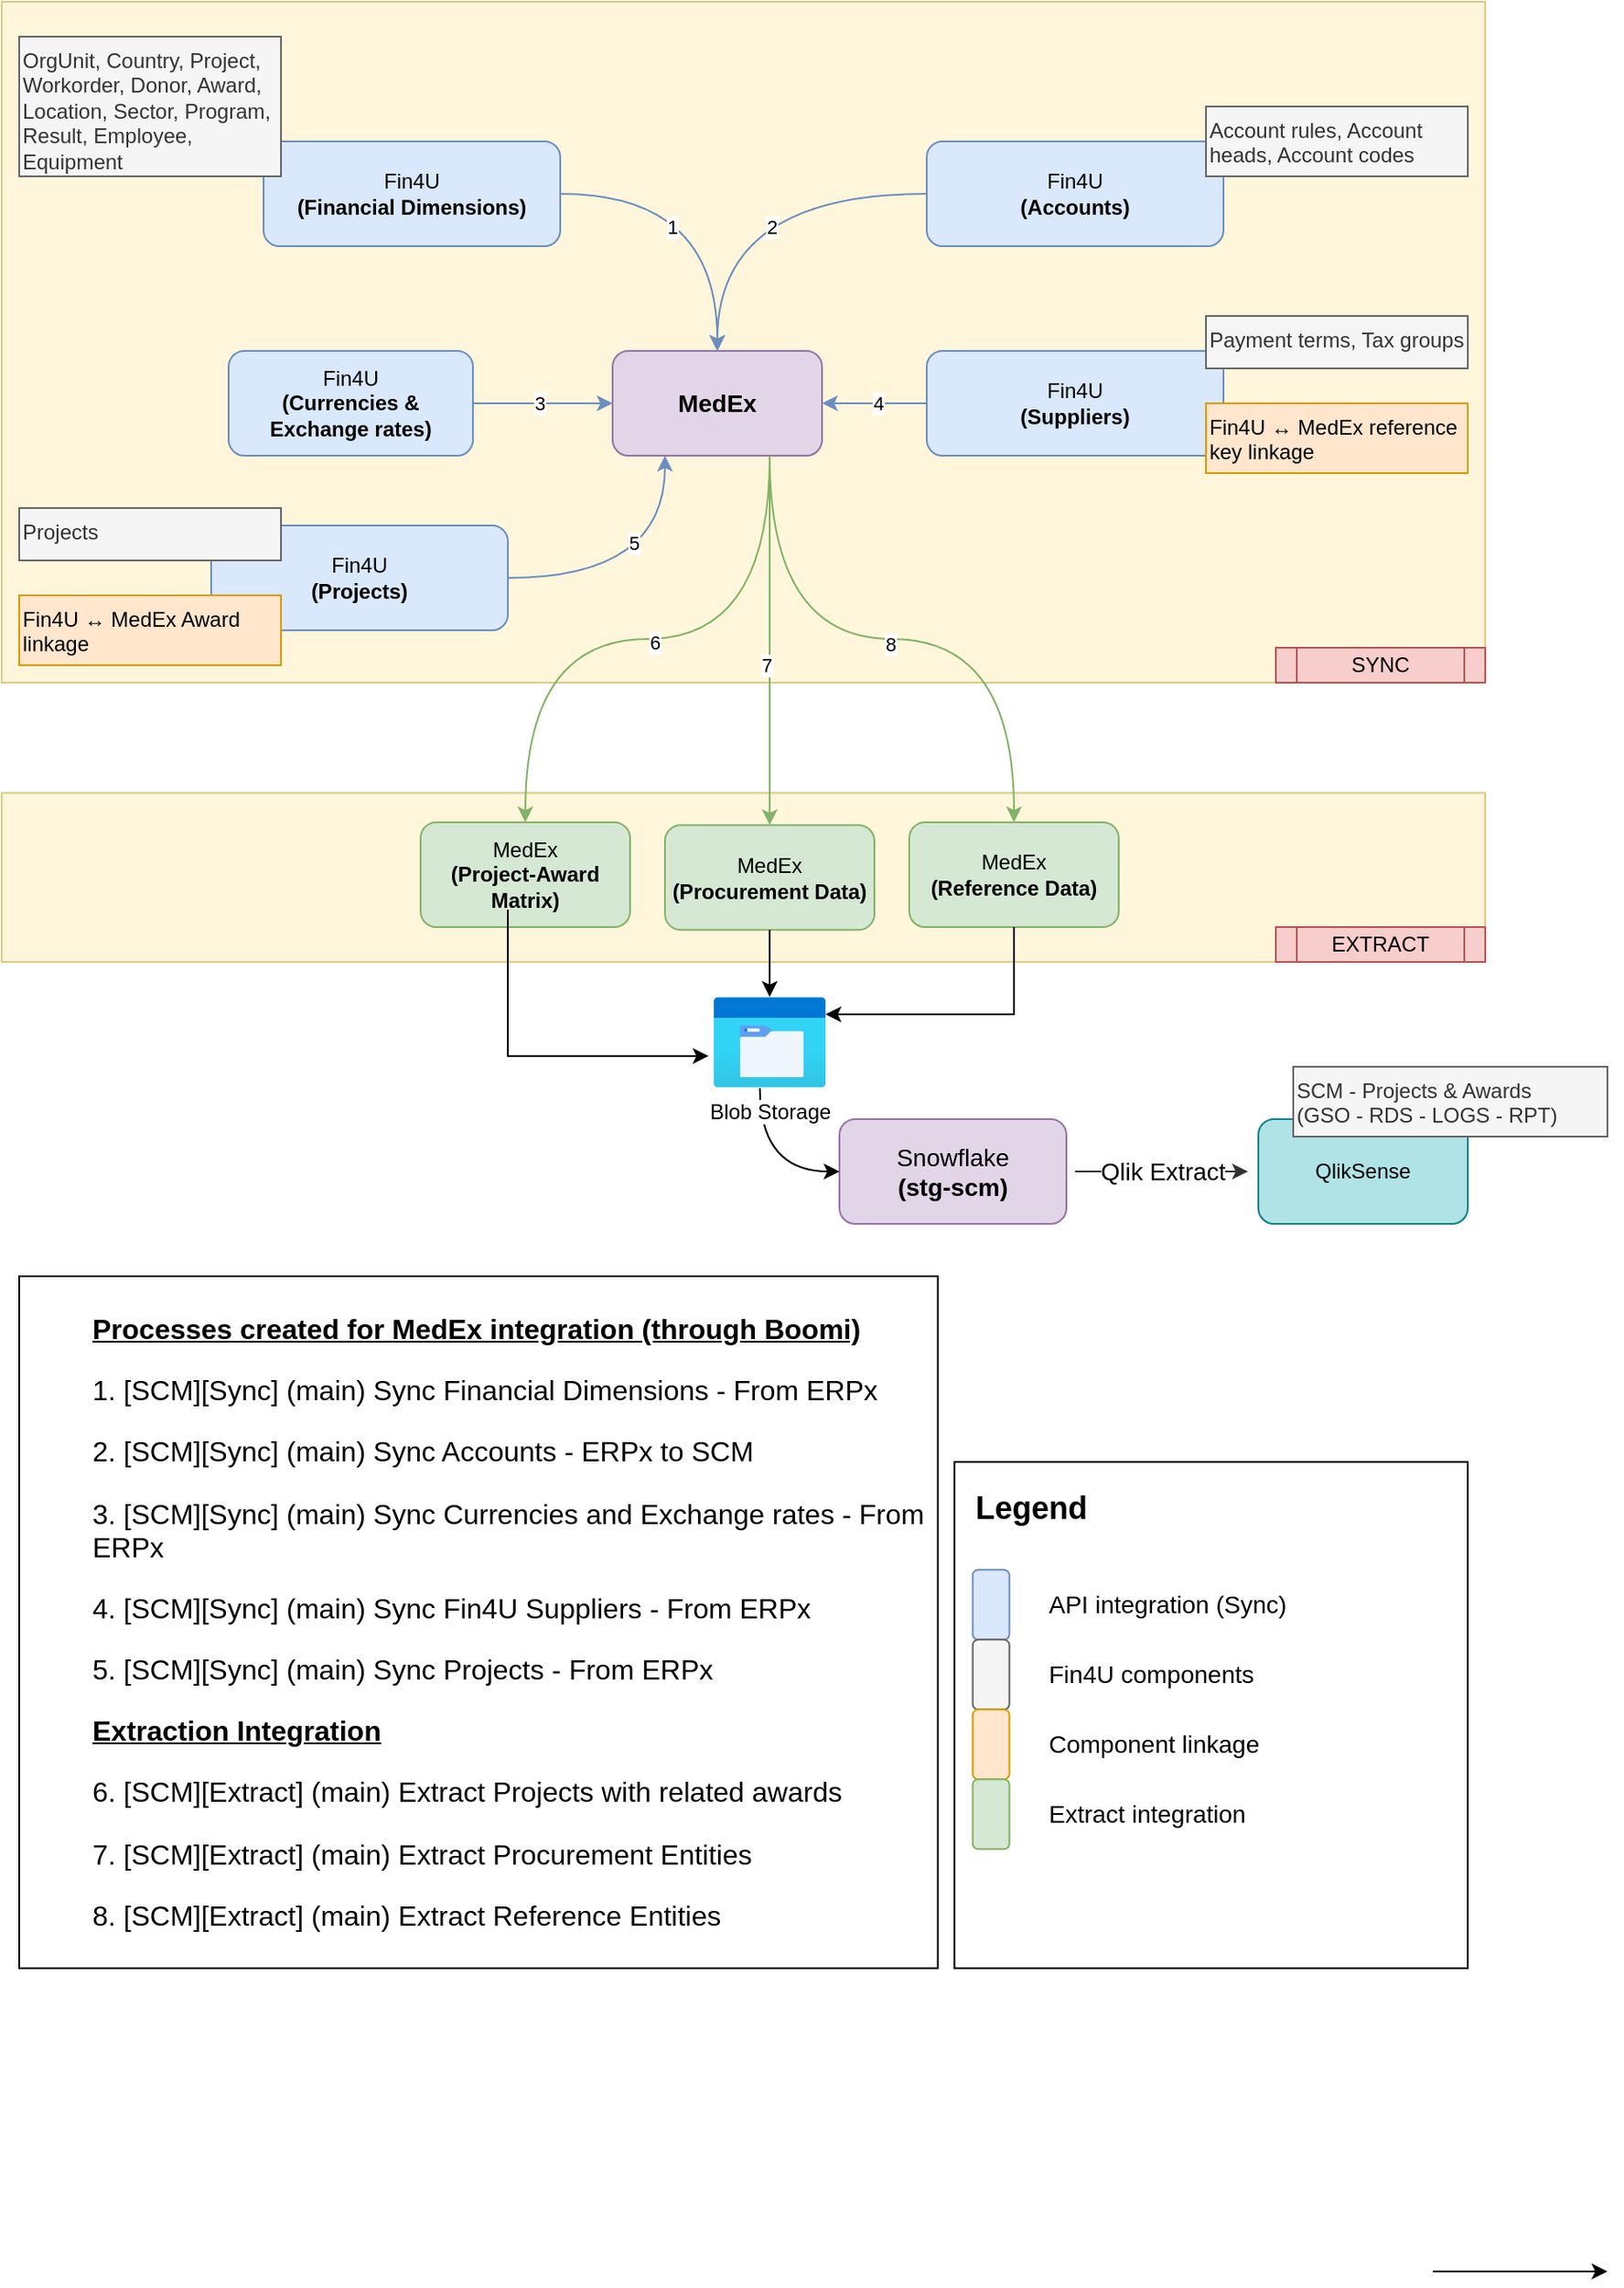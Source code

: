 <mxfile version="24.1.0" type="github">
  <diagram id="PaNtMaaU1Bl3U3DV-1mm" name="Page-1">
    <mxGraphModel dx="1221" dy="652" grid="1" gridSize="10" guides="1" tooltips="1" connect="1" arrows="1" fold="1" page="1" pageScale="1" pageWidth="850" pageHeight="1100" math="0" shadow="0">
      <root>
        <mxCell id="0" />
        <mxCell id="1" parent="0" />
        <mxCell id="M9OXRicXUdsVwfqkh9Zu-1" value="" style="rounded=0;whiteSpace=wrap;html=1;fillColor=#fff2cc;opacity=70;strokeColor=#d6b656;" vertex="1" parent="1">
          <mxGeometry width="850" height="390" as="geometry" />
        </mxCell>
        <mxCell id="M9OXRicXUdsVwfqkh9Zu-2" value="&lt;span style=&quot;font-size: 14px;&quot;&gt;&lt;b&gt;MedEx&lt;/b&gt;&lt;/span&gt;" style="rounded=1;whiteSpace=wrap;html=1;fillColor=#e1d5e7;strokeColor=#9673a6;" vertex="1" parent="1">
          <mxGeometry x="350" y="200" width="120" height="60" as="geometry" />
        </mxCell>
        <mxCell id="M9OXRicXUdsVwfqkh9Zu-3" style="edgeStyle=orthogonalEdgeStyle;rounded=0;orthogonalLoop=1;jettySize=auto;html=1;exitX=1;exitY=0.5;exitDx=0;exitDy=0;fillColor=#dae8fc;strokeColor=#6c8ebf;curved=1;" edge="1" parent="1" source="M9OXRicXUdsVwfqkh9Zu-26" target="M9OXRicXUdsVwfqkh9Zu-2">
          <mxGeometry relative="1" as="geometry" />
        </mxCell>
        <mxCell id="M9OXRicXUdsVwfqkh9Zu-4" value="1" style="edgeLabel;html=1;align=center;verticalAlign=middle;resizable=0;points=[];" vertex="1" connectable="0" parent="M9OXRicXUdsVwfqkh9Zu-3">
          <mxGeometry x="0.207" y="-2" relative="1" as="geometry">
            <mxPoint x="-24" as="offset" />
          </mxGeometry>
        </mxCell>
        <mxCell id="M9OXRicXUdsVwfqkh9Zu-5" value="" style="group" vertex="1" connectable="0" parent="1">
          <mxGeometry x="10" y="730" width="840" height="410" as="geometry" />
        </mxCell>
        <mxCell id="M9OXRicXUdsVwfqkh9Zu-6" value="&lt;blockquote style=&quot;margin: 0px 0px 0px 40px; border: none; padding: 0px; font-size: 16px;&quot;&gt;&lt;p style=&quot;font-size: 16px;&quot;&gt;&lt;b&gt;&lt;u&gt;&lt;span style=&quot;font-size: 12pt; background-color: initial; font-family: Helvetica, sans-serif;&quot;&gt;Processes created for&amp;nbsp;&lt;/span&gt;&lt;span style=&quot;font-size: 12pt; background-color: initial; font-family: Helvetica, sans-serif;&quot;&gt;MedEx integration (through&amp;nbsp;Boomi)&lt;/span&gt;&lt;br&gt;&lt;/u&gt;&lt;/b&gt;&lt;/p&gt;&lt;p style=&quot;font-size: 16px;&quot;&gt;1.&amp;nbsp;[SCM][Sync] (main) Sync Financial Dimensions - From ERPx&lt;/p&gt;&lt;p style=&quot;font-size: 16px;&quot;&gt;2.&amp;nbsp;[SCM][Sync] (main) Sync Accounts - ERPx to SCM&lt;/p&gt;&lt;p style=&quot;font-size: 16px;&quot;&gt;3.&amp;nbsp;[SCM][Sync] (main) Sync Currencies and Exchange rates - From ERPx&lt;/p&gt;&lt;p style=&quot;font-size: 16px;&quot;&gt;4.&amp;nbsp;[SCM][Sync] (main) Sync Fin4U Suppliers - From ERPx&lt;/p&gt;&lt;p style=&quot;font-size: 16px;&quot;&gt;5.&amp;nbsp;[SCM][Sync] (main) Sync Projects - From ERPx&lt;/p&gt;&lt;p style=&quot;font-size: 16px;&quot;&gt;&lt;b&gt;&lt;u&gt;Extraction Integration&lt;/u&gt;&lt;/b&gt;&lt;/p&gt;&lt;p style=&quot;font-size: 16px;&quot;&gt;6.&amp;nbsp;[SCM][Extract] (main) Extract Projects with related awards&lt;/p&gt;&lt;p style=&quot;font-size: 16px;&quot;&gt;7.&amp;nbsp;[SCM][Extract] (main) Extract Procurement Entities&lt;/p&gt;&lt;p style=&quot;font-size: 16px;&quot;&gt;8.&amp;nbsp;[SCM][Extract] (main) Extract Reference Entities&lt;/p&gt;&lt;/blockquote&gt;" style="rounded=0;whiteSpace=wrap;html=1;align=left;" vertex="1" parent="M9OXRicXUdsVwfqkh9Zu-5">
          <mxGeometry width="526.342" height="396.33" as="geometry" />
        </mxCell>
        <mxCell id="M9OXRicXUdsVwfqkh9Zu-7" value="&lt;font style=&quot;&quot;&gt;&lt;font style=&quot;font-size: 18px;&quot;&gt;&lt;span style=&quot;white-space: pre;&quot;&gt;&amp;nbsp;&amp;nbsp;&amp;nbsp;&amp;nbsp;&lt;/span&gt;&lt;br&gt;&lt;/font&gt;&lt;/font&gt;" style="text;html=1;align=left;verticalAlign=middle;resizable=0;points=[];autosize=1;strokeColor=none;fillColor=none;fontSize=11;fontFamily=Helvetica;fontColor=default;" vertex="1" parent="M9OXRicXUdsVwfqkh9Zu-5">
          <mxGeometry y="178.17" width="40" height="40" as="geometry" />
        </mxCell>
        <mxCell id="M9OXRicXUdsVwfqkh9Zu-8" value="" style="rounded=0;whiteSpace=wrap;html=1;movable=1;resizable=1;rotatable=1;deletable=1;editable=1;locked=0;connectable=1;" vertex="1" parent="M9OXRicXUdsVwfqkh9Zu-5">
          <mxGeometry x="535.823" y="106.33" width="294.177" height="290" as="geometry" />
        </mxCell>
        <mxCell id="M9OXRicXUdsVwfqkh9Zu-9" value="" style="rounded=1;whiteSpace=wrap;html=1;labelBackgroundColor=#E6FFCC;labelBorderColor=default;fontFamily=Helvetica;fontSize=11;fillColor=#dae8fc;strokeColor=#6c8ebf;" vertex="1" parent="M9OXRicXUdsVwfqkh9Zu-5">
          <mxGeometry x="546.329" y="168.16" width="21.013" height="40" as="geometry" />
        </mxCell>
        <mxCell id="M9OXRicXUdsVwfqkh9Zu-10" value="&lt;span style=&quot;border-color: var(--border-color);&quot;&gt;&lt;font style=&quot;font-size: 14px;&quot;&gt;API integration (Sync)&lt;/font&gt;&lt;/span&gt;" style="text;html=1;align=left;verticalAlign=middle;resizable=0;points=[];autosize=1;strokeColor=none;fillColor=none;fontSize=12;fontFamily=Helvetica;fontColor=default;" vertex="1" parent="M9OXRicXUdsVwfqkh9Zu-5">
          <mxGeometry x="588.354" y="173.16" width="160" height="30" as="geometry" />
        </mxCell>
        <mxCell id="M9OXRicXUdsVwfqkh9Zu-11" value="&lt;font style=&quot;font-size: 18px;&quot;&gt;Legend&lt;/font&gt;" style="text;html=1;align=left;verticalAlign=middle;resizable=0;points=[];autosize=1;strokeColor=none;fillColor=none;fontSize=12;fontFamily=Helvetica;fontColor=default;fontStyle=1" vertex="1" parent="M9OXRicXUdsVwfqkh9Zu-5">
          <mxGeometry x="546.329" y="113.16" width="90" height="40" as="geometry" />
        </mxCell>
        <mxCell id="M9OXRicXUdsVwfqkh9Zu-12" value="" style="rounded=1;whiteSpace=wrap;html=1;labelBackgroundColor=#E6FFCC;labelBorderColor=default;fontFamily=Helvetica;fontSize=11;fillColor=#f5f5f5;strokeColor=#666666;fontColor=#333333;" vertex="1" parent="M9OXRicXUdsVwfqkh9Zu-5">
          <mxGeometry x="546.329" y="208.16" width="21.013" height="40" as="geometry" />
        </mxCell>
        <mxCell id="M9OXRicXUdsVwfqkh9Zu-13" value="&lt;span style=&quot;border-color: var(--border-color);&quot;&gt;&lt;font style=&quot;font-size: 14px;&quot;&gt;Fin4U components&lt;/font&gt;&lt;/span&gt;" style="text;html=1;align=left;verticalAlign=middle;resizable=0;points=[];autosize=1;strokeColor=none;fillColor=none;fontSize=12;fontFamily=Helvetica;fontColor=default;" vertex="1" parent="M9OXRicXUdsVwfqkh9Zu-5">
          <mxGeometry x="588.354" y="213.16" width="140" height="30" as="geometry" />
        </mxCell>
        <mxCell id="M9OXRicXUdsVwfqkh9Zu-14" value="" style="rounded=1;whiteSpace=wrap;html=1;labelBackgroundColor=#E6FFCC;labelBorderColor=default;fontFamily=Helvetica;fontSize=11;fillColor=#ffe6cc;strokeColor=#d79b00;" vertex="1" parent="M9OXRicXUdsVwfqkh9Zu-5">
          <mxGeometry x="546.329" y="248.16" width="21.013" height="40" as="geometry" />
        </mxCell>
        <mxCell id="M9OXRicXUdsVwfqkh9Zu-15" value="&lt;span style=&quot;border-color: var(--border-color);&quot;&gt;&lt;font style=&quot;font-size: 14px;&quot;&gt;Component linkage&lt;/font&gt;&lt;/span&gt;" style="text;html=1;align=left;verticalAlign=middle;resizable=0;points=[];autosize=1;strokeColor=none;fillColor=none;fontSize=12;fontFamily=Helvetica;fontColor=default;" vertex="1" parent="M9OXRicXUdsVwfqkh9Zu-5">
          <mxGeometry x="588.354" y="253.16" width="140" height="30" as="geometry" />
        </mxCell>
        <mxCell id="M9OXRicXUdsVwfqkh9Zu-16" value="" style="rounded=1;whiteSpace=wrap;html=1;labelBackgroundColor=#E6FFCC;labelBorderColor=default;fontFamily=Helvetica;fontSize=11;fillColor=#d5e8d4;strokeColor=#82b366;" vertex="1" parent="M9OXRicXUdsVwfqkh9Zu-5">
          <mxGeometry x="546.329" y="288.16" width="21.013" height="40" as="geometry" />
        </mxCell>
        <mxCell id="M9OXRicXUdsVwfqkh9Zu-17" value="&lt;span style=&quot;border-color: var(--border-color);&quot;&gt;&lt;font style=&quot;font-size: 14px;&quot;&gt;Extract integration&lt;/font&gt;&lt;/span&gt;" style="text;html=1;align=left;verticalAlign=middle;resizable=0;points=[];autosize=1;strokeColor=none;fillColor=none;fontSize=12;fontFamily=Helvetica;fontColor=default;" vertex="1" parent="M9OXRicXUdsVwfqkh9Zu-5">
          <mxGeometry x="588.354" y="293.16" width="140" height="30" as="geometry" />
        </mxCell>
        <mxCell id="M9OXRicXUdsVwfqkh9Zu-18" value="" style="rounded=0;whiteSpace=wrap;html=1;fillColor=#fff2cc;opacity=70;strokeColor=#d6b656;" vertex="1" parent="M9OXRicXUdsVwfqkh9Zu-5">
          <mxGeometry x="-10" y="-276.84" width="850" height="96.84" as="geometry" />
        </mxCell>
        <mxCell id="M9OXRicXUdsVwfqkh9Zu-19" value="EXTRACT" style="shape=process;whiteSpace=wrap;html=1;backgroundOutline=1;fillColor=#f8cecc;strokeColor=#b85450;" vertex="1" parent="M9OXRicXUdsVwfqkh9Zu-5">
          <mxGeometry x="720" y="-200" width="120" height="20" as="geometry" />
        </mxCell>
        <mxCell id="M9OXRicXUdsVwfqkh9Zu-20" value="MedEx&lt;br&gt;&lt;b&gt;(Procurement Data)&lt;/b&gt;" style="rounded=1;whiteSpace=wrap;html=1;fillColor=#d5e8d4;strokeColor=#82b366;" vertex="1" parent="M9OXRicXUdsVwfqkh9Zu-5">
          <mxGeometry x="370" y="-258.42" width="120" height="60" as="geometry" />
        </mxCell>
        <mxCell id="M9OXRicXUdsVwfqkh9Zu-21" value="MedEx&lt;br&gt;&lt;b&gt;(Project-Award Matrix)&lt;/b&gt;" style="rounded=1;whiteSpace=wrap;html=1;fillColor=#d5e8d4;strokeColor=#82b366;" vertex="1" parent="M9OXRicXUdsVwfqkh9Zu-5">
          <mxGeometry x="230" y="-260" width="120" height="60" as="geometry" />
        </mxCell>
        <mxCell id="M9OXRicXUdsVwfqkh9Zu-22" value="MedEx&lt;br&gt;&lt;b&gt;(Reference Data)&lt;/b&gt;" style="rounded=1;whiteSpace=wrap;html=1;fillColor=#d5e8d4;strokeColor=#82b366;" vertex="1" parent="M9OXRicXUdsVwfqkh9Zu-5">
          <mxGeometry x="510" y="-260" width="120" height="60" as="geometry" />
        </mxCell>
        <mxCell id="M9OXRicXUdsVwfqkh9Zu-23" style="edgeStyle=orthogonalEdgeStyle;rounded=0;orthogonalLoop=1;jettySize=auto;html=1;exitX=0;exitY=0.5;exitDx=0;exitDy=0;entryX=0.5;entryY=0;entryDx=0;entryDy=0;fillColor=#dae8fc;strokeColor=#6c8ebf;curved=1;" edge="1" parent="1" source="M9OXRicXUdsVwfqkh9Zu-29" target="M9OXRicXUdsVwfqkh9Zu-2">
          <mxGeometry relative="1" as="geometry" />
        </mxCell>
        <mxCell id="M9OXRicXUdsVwfqkh9Zu-24" value="2" style="edgeLabel;html=1;align=center;verticalAlign=middle;resizable=0;points=[];" vertex="1" connectable="0" parent="M9OXRicXUdsVwfqkh9Zu-23">
          <mxGeometry x="0.324" y="12" relative="1" as="geometry">
            <mxPoint x="19" as="offset" />
          </mxGeometry>
        </mxCell>
        <mxCell id="M9OXRicXUdsVwfqkh9Zu-25" value="" style="group;fontStyle=4" vertex="1" connectable="0" parent="1">
          <mxGeometry x="10" y="20" width="370" height="360" as="geometry" />
        </mxCell>
        <mxCell id="M9OXRicXUdsVwfqkh9Zu-26" value="Fin4U&lt;br&gt;&lt;b&gt;(Financial Dimensions)&lt;/b&gt;" style="rounded=1;whiteSpace=wrap;html=1;fillColor=#dae8fc;strokeColor=#6c8ebf;" vertex="1" parent="M9OXRicXUdsVwfqkh9Zu-25">
          <mxGeometry x="140" y="60" width="170" height="60" as="geometry" />
        </mxCell>
        <mxCell id="M9OXRicXUdsVwfqkh9Zu-27" value="OrgUnit, Country, Project, Workorder, Donor, Award, Location, Sector, Program, Result, Employee, Equipment" style="text;whiteSpace=wrap;fillColor=#f5f5f5;fontColor=#333333;strokeColor=#666666;fontSize=12;" vertex="1" parent="M9OXRicXUdsVwfqkh9Zu-25">
          <mxGeometry width="150" height="80" as="geometry" />
        </mxCell>
        <mxCell id="M9OXRicXUdsVwfqkh9Zu-28" value="" style="group" vertex="1" connectable="0" parent="1">
          <mxGeometry x="530" y="60" width="310" height="80" as="geometry" />
        </mxCell>
        <mxCell id="M9OXRicXUdsVwfqkh9Zu-29" value="Fin4U&lt;br&gt;&lt;b&gt;(Accounts)&lt;/b&gt;" style="rounded=1;whiteSpace=wrap;html=1;fillColor=#dae8fc;strokeColor=#6c8ebf;" vertex="1" parent="M9OXRicXUdsVwfqkh9Zu-28">
          <mxGeometry y="20" width="170" height="60" as="geometry" />
        </mxCell>
        <mxCell id="M9OXRicXUdsVwfqkh9Zu-30" value="Account rules, Account heads, Account codes" style="text;whiteSpace=wrap;fillColor=#f5f5f5;fontColor=#333333;strokeColor=#666666;fontSize=12;" vertex="1" parent="M9OXRicXUdsVwfqkh9Zu-28">
          <mxGeometry x="160" width="150" height="40" as="geometry" />
        </mxCell>
        <mxCell id="M9OXRicXUdsVwfqkh9Zu-31" style="edgeStyle=orthogonalEdgeStyle;rounded=0;orthogonalLoop=1;jettySize=auto;html=1;entryX=0;entryY=0.5;entryDx=0;entryDy=0;fillColor=#dae8fc;strokeColor=#6c8ebf;curved=1;" edge="1" parent="1" source="M9OXRicXUdsVwfqkh9Zu-33" target="M9OXRicXUdsVwfqkh9Zu-2">
          <mxGeometry relative="1" as="geometry" />
        </mxCell>
        <mxCell id="M9OXRicXUdsVwfqkh9Zu-32" value="3" style="edgeLabel;html=1;align=center;verticalAlign=middle;resizable=0;points=[];" vertex="1" connectable="0" parent="M9OXRicXUdsVwfqkh9Zu-31">
          <mxGeometry x="0.083" y="5" relative="1" as="geometry">
            <mxPoint x="-6" y="5" as="offset" />
          </mxGeometry>
        </mxCell>
        <mxCell id="M9OXRicXUdsVwfqkh9Zu-33" value="Fin4U&lt;br&gt;&lt;b&gt;(Currencies &amp;amp; Exchange rates)&lt;/b&gt;" style="rounded=1;whiteSpace=wrap;html=1;fillColor=#dae8fc;strokeColor=#6c8ebf;" vertex="1" parent="1">
          <mxGeometry x="130" y="200" width="140" height="60" as="geometry" />
        </mxCell>
        <mxCell id="M9OXRicXUdsVwfqkh9Zu-34" style="edgeStyle=orthogonalEdgeStyle;rounded=0;orthogonalLoop=1;jettySize=auto;html=1;exitX=0;exitY=0.5;exitDx=0;exitDy=0;fillColor=#dae8fc;strokeColor=#6c8ebf;" edge="1" parent="1" source="M9OXRicXUdsVwfqkh9Zu-36" target="M9OXRicXUdsVwfqkh9Zu-2">
          <mxGeometry relative="1" as="geometry" />
        </mxCell>
        <mxCell id="M9OXRicXUdsVwfqkh9Zu-35" value="4" style="edgeLabel;html=1;align=center;verticalAlign=middle;resizable=0;points=[];" vertex="1" connectable="0" parent="M9OXRicXUdsVwfqkh9Zu-34">
          <mxGeometry x="0.245" relative="1" as="geometry">
            <mxPoint x="9" as="offset" />
          </mxGeometry>
        </mxCell>
        <mxCell id="M9OXRicXUdsVwfqkh9Zu-36" value="Fin4U&lt;br&gt;&lt;b&gt;(Suppliers)&lt;/b&gt;" style="rounded=1;whiteSpace=wrap;html=1;fillColor=#dae8fc;strokeColor=#6c8ebf;" vertex="1" parent="1">
          <mxGeometry x="530" y="200" width="170" height="60" as="geometry" />
        </mxCell>
        <mxCell id="M9OXRicXUdsVwfqkh9Zu-37" value="Payment terms, Tax groups" style="text;whiteSpace=wrap;fillColor=#f5f5f5;fontColor=#333333;strokeColor=#666666;fontSize=12;" vertex="1" parent="1">
          <mxGeometry x="690" y="180" width="150" height="30" as="geometry" />
        </mxCell>
        <mxCell id="M9OXRicXUdsVwfqkh9Zu-38" value="Fin4U ↔ MedEx reference key linkage" style="text;whiteSpace=wrap;fillColor=#ffe6cc;strokeColor=#d79b00;fontSize=12;" vertex="1" parent="1">
          <mxGeometry x="690" y="230" width="150" height="40" as="geometry" />
        </mxCell>
        <mxCell id="M9OXRicXUdsVwfqkh9Zu-39" style="edgeStyle=orthogonalEdgeStyle;rounded=0;orthogonalLoop=1;jettySize=auto;html=1;exitX=1;exitY=0.5;exitDx=0;exitDy=0;entryX=0.25;entryY=1;entryDx=0;entryDy=0;curved=1;fillColor=#dae8fc;strokeColor=#6c8ebf;" edge="1" parent="1" source="M9OXRicXUdsVwfqkh9Zu-41" target="M9OXRicXUdsVwfqkh9Zu-2">
          <mxGeometry relative="1" as="geometry" />
        </mxCell>
        <mxCell id="M9OXRicXUdsVwfqkh9Zu-40" value="5" style="edgeLabel;html=1;align=center;verticalAlign=middle;resizable=0;points=[];" vertex="1" connectable="0" parent="M9OXRicXUdsVwfqkh9Zu-39">
          <mxGeometry x="0.376" y="18" relative="1" as="geometry">
            <mxPoint as="offset" />
          </mxGeometry>
        </mxCell>
        <mxCell id="M9OXRicXUdsVwfqkh9Zu-41" value="Fin4U&lt;br&gt;&lt;b&gt;(Projects)&lt;/b&gt;" style="rounded=1;whiteSpace=wrap;html=1;fillColor=#dae8fc;strokeColor=#6c8ebf;" vertex="1" parent="1">
          <mxGeometry x="120" y="300" width="170" height="60" as="geometry" />
        </mxCell>
        <mxCell id="M9OXRicXUdsVwfqkh9Zu-42" value="Projects" style="text;whiteSpace=wrap;fillColor=#f5f5f5;fontColor=#333333;strokeColor=#666666;fontSize=12;" vertex="1" parent="1">
          <mxGeometry x="10" y="290" width="150" height="30" as="geometry" />
        </mxCell>
        <mxCell id="M9OXRicXUdsVwfqkh9Zu-43" value="Fin4U ↔ MedEx Award linkage" style="text;whiteSpace=wrap;fillColor=#ffe6cc;strokeColor=#d79b00;fontSize=12;" vertex="1" parent="1">
          <mxGeometry x="10" y="340" width="150" height="40" as="geometry" />
        </mxCell>
        <mxCell id="M9OXRicXUdsVwfqkh9Zu-44" value="SYNC" style="shape=process;whiteSpace=wrap;html=1;backgroundOutline=1;fillColor=#f8cecc;strokeColor=#b85450;" vertex="1" parent="1">
          <mxGeometry x="730" y="370" width="120" height="20" as="geometry" />
        </mxCell>
        <mxCell id="M9OXRicXUdsVwfqkh9Zu-45" style="edgeStyle=orthogonalEdgeStyle;rounded=0;orthogonalLoop=1;jettySize=auto;html=1;exitX=0.75;exitY=1;exitDx=0;exitDy=0;entryX=0.5;entryY=0;entryDx=0;entryDy=0;curved=1;fillColor=#d5e8d4;strokeColor=#82b366;" edge="1" parent="1" source="M9OXRicXUdsVwfqkh9Zu-2" target="M9OXRicXUdsVwfqkh9Zu-21">
          <mxGeometry relative="1" as="geometry" />
        </mxCell>
        <mxCell id="M9OXRicXUdsVwfqkh9Zu-46" value="6" style="edgeLabel;html=1;align=center;verticalAlign=middle;resizable=0;points=[];" vertex="1" connectable="0" parent="M9OXRicXUdsVwfqkh9Zu-45">
          <mxGeometry x="-0.019" y="2" relative="1" as="geometry">
            <mxPoint as="offset" />
          </mxGeometry>
        </mxCell>
        <mxCell id="M9OXRicXUdsVwfqkh9Zu-47" value="Qlik Extract" style="edgeStyle=orthogonalEdgeStyle;curved=1;rounded=0;orthogonalLoop=1;jettySize=auto;html=1;sourcePerimeterSpacing=5;targetPerimeterSpacing=6;strokeColor=#333333;strokeWidth=1;fontSize=14;" edge="1" parent="1" source="M9OXRicXUdsVwfqkh9Zu-48" target="M9OXRicXUdsVwfqkh9Zu-49">
          <mxGeometry x="0.003" relative="1" as="geometry">
            <mxPoint as="offset" />
          </mxGeometry>
        </mxCell>
        <mxCell id="M9OXRicXUdsVwfqkh9Zu-48" value="&lt;font style=&quot;font-size: 14px;&quot;&gt;Snowflake&lt;br&gt;&lt;b&gt;(stg-scm)&lt;/b&gt;&lt;br&gt;&lt;/font&gt;" style="rounded=1;whiteSpace=wrap;html=1;fillColor=#e1d5e7;strokeColor=#9673a6;" vertex="1" parent="1">
          <mxGeometry x="480" y="640" width="130" height="60" as="geometry" />
        </mxCell>
        <mxCell id="M9OXRicXUdsVwfqkh9Zu-49" value="QlikSense" style="rounded=1;whiteSpace=wrap;html=1;fillColor=#b0e3e6;strokeColor=#0e8088;" vertex="1" parent="1">
          <mxGeometry x="720" y="640" width="120" height="60" as="geometry" />
        </mxCell>
        <mxCell id="M9OXRicXUdsVwfqkh9Zu-50" style="edgeStyle=orthogonalEdgeStyle;rounded=0;orthogonalLoop=1;jettySize=auto;html=1;entryX=0;entryY=0.5;entryDx=0;entryDy=0;curved=1;exitX=0.412;exitY=1.004;exitDx=0;exitDy=0;exitPerimeter=0;" edge="1" parent="1" source="M9OXRicXUdsVwfqkh9Zu-51" target="M9OXRicXUdsVwfqkh9Zu-48">
          <mxGeometry relative="1" as="geometry" />
        </mxCell>
        <mxCell id="M9OXRicXUdsVwfqkh9Zu-51" value="Blob Storage" style="image;aspect=fixed;html=1;points=[];align=center;fontSize=12;image=img/lib/azure2/general/Storage_Azure_Files.svg;" vertex="1" parent="1">
          <mxGeometry x="408" y="570" width="64" height="52" as="geometry" />
        </mxCell>
        <mxCell id="M9OXRicXUdsVwfqkh9Zu-52" value="SCM - Projects &amp; Awards&#xa;(GSO - RDS - LOGS - RPT)" style="text;whiteSpace=wrap;fillColor=#f5f5f5;fontColor=#333333;strokeColor=#666666;fontSize=12;" vertex="1" parent="1">
          <mxGeometry x="740" y="610" width="180" height="40" as="geometry" />
        </mxCell>
        <mxCell id="M9OXRicXUdsVwfqkh9Zu-53" style="edgeStyle=orthogonalEdgeStyle;rounded=0;orthogonalLoop=1;jettySize=auto;html=1;exitX=0.75;exitY=1;exitDx=0;exitDy=0;entryX=0.5;entryY=0;entryDx=0;entryDy=0;curved=1;fillColor=#d5e8d4;strokeColor=#82b366;" edge="1" parent="1" source="M9OXRicXUdsVwfqkh9Zu-2" target="M9OXRicXUdsVwfqkh9Zu-20">
          <mxGeometry relative="1" as="geometry" />
        </mxCell>
        <mxCell id="M9OXRicXUdsVwfqkh9Zu-54" value="7" style="edgeLabel;html=1;align=center;verticalAlign=middle;resizable=0;points=[];" vertex="1" connectable="0" parent="M9OXRicXUdsVwfqkh9Zu-53">
          <mxGeometry x="0.132" y="-2" relative="1" as="geometry">
            <mxPoint as="offset" />
          </mxGeometry>
        </mxCell>
        <mxCell id="M9OXRicXUdsVwfqkh9Zu-55" style="edgeStyle=orthogonalEdgeStyle;rounded=0;orthogonalLoop=1;jettySize=auto;html=1;exitX=0.75;exitY=1;exitDx=0;exitDy=0;entryX=0.5;entryY=0;entryDx=0;entryDy=0;fillColor=#d5e8d4;strokeColor=#82b366;curved=1;" edge="1" parent="1" source="M9OXRicXUdsVwfqkh9Zu-2" target="M9OXRicXUdsVwfqkh9Zu-22">
          <mxGeometry relative="1" as="geometry" />
        </mxCell>
        <mxCell id="M9OXRicXUdsVwfqkh9Zu-56" value="8" style="edgeLabel;html=1;align=center;verticalAlign=middle;resizable=0;points=[];" vertex="1" connectable="0" parent="M9OXRicXUdsVwfqkh9Zu-55">
          <mxGeometry x="-0.011" y="-3" relative="1" as="geometry">
            <mxPoint x="1" as="offset" />
          </mxGeometry>
        </mxCell>
        <mxCell id="M9OXRicXUdsVwfqkh9Zu-57" style="edgeStyle=orthogonalEdgeStyle;rounded=0;orthogonalLoop=1;jettySize=auto;html=1;exitX=0.5;exitY=1;exitDx=0;exitDy=0;" edge="1" parent="1" source="M9OXRicXUdsVwfqkh9Zu-20" target="M9OXRicXUdsVwfqkh9Zu-51">
          <mxGeometry relative="1" as="geometry" />
        </mxCell>
        <mxCell id="M9OXRicXUdsVwfqkh9Zu-58" style="edgeStyle=orthogonalEdgeStyle;rounded=0;orthogonalLoop=1;jettySize=auto;html=1;exitX=0.5;exitY=1;exitDx=0;exitDy=0;" edge="1" parent="1" source="M9OXRicXUdsVwfqkh9Zu-22" target="M9OXRicXUdsVwfqkh9Zu-51">
          <mxGeometry relative="1" as="geometry">
            <Array as="points">
              <mxPoint x="580" y="580" />
            </Array>
          </mxGeometry>
        </mxCell>
        <mxCell id="M9OXRicXUdsVwfqkh9Zu-59" style="edgeStyle=orthogonalEdgeStyle;rounded=0;orthogonalLoop=1;jettySize=auto;html=1;entryX=-0.047;entryY=0.651;entryDx=0;entryDy=0;entryPerimeter=0;" edge="1" parent="1" target="M9OXRicXUdsVwfqkh9Zu-51">
          <mxGeometry relative="1" as="geometry">
            <mxPoint x="290" y="520" as="sourcePoint" />
            <Array as="points">
              <mxPoint x="290" y="520" />
              <mxPoint x="290" y="582" />
            </Array>
          </mxGeometry>
        </mxCell>
        <mxCell id="M9OXRicXUdsVwfqkh9Zu-60" value="" style="edgeStyle=none;orthogonalLoop=1;jettySize=auto;html=1;rounded=0;" edge="1" parent="1">
          <mxGeometry width="100" relative="1" as="geometry">
            <mxPoint x="820" y="1300" as="sourcePoint" />
            <mxPoint x="920" y="1300" as="targetPoint" />
            <Array as="points" />
          </mxGeometry>
        </mxCell>
      </root>
    </mxGraphModel>
  </diagram>
</mxfile>

